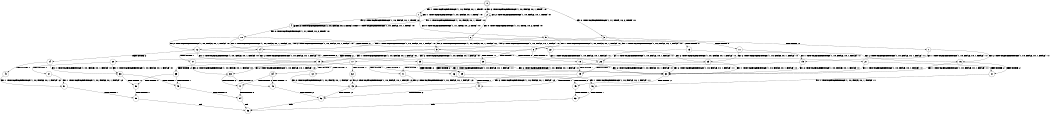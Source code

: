 digraph BCG {
size = "7, 10.5";
center = TRUE;
node [shape = circle];
0 [peripheries = 2];
0 -> 1 [label = "EX !1 !ATOMIC_EXCH_BRANCH (1, +0, FALSE, +0, 1, TRUE) !:0:"];
0 -> 2 [label = "EX !2 !ATOMIC_EXCH_BRANCH (1, +0, FALSE, +0, 1, TRUE) !:0:"];
0 -> 3 [label = "EX !0 !ATOMIC_EXCH_BRANCH (1, +1, TRUE, +0, 2, TRUE) !:0:"];
1 -> 4 [label = "EX !2 !ATOMIC_EXCH_BRANCH (1, +0, FALSE, +0, 1, TRUE) !:0:"];
1 -> 5 [label = "EX !0 !ATOMIC_EXCH_BRANCH (1, +1, TRUE, +0, 2, TRUE) !:0:"];
1 -> 1 [label = "EX !1 !ATOMIC_EXCH_BRANCH (1, +0, FALSE, +0, 1, TRUE) !:0:"];
2 -> 4 [label = "EX !1 !ATOMIC_EXCH_BRANCH (1, +0, FALSE, +0, 1, TRUE) !:0:"];
2 -> 6 [label = "EX !0 !ATOMIC_EXCH_BRANCH (1, +1, TRUE, +0, 2, TRUE) !:0:"];
2 -> 2 [label = "EX !2 !ATOMIC_EXCH_BRANCH (1, +0, FALSE, +0, 1, TRUE) !:0:"];
3 -> 7 [label = "TERMINATE !0"];
3 -> 8 [label = "EX !1 !ATOMIC_EXCH_BRANCH (1, +0, FALSE, +0, 1, FALSE) !:0:"];
3 -> 9 [label = "EX !2 !ATOMIC_EXCH_BRANCH (1, +0, FALSE, +0, 1, FALSE) !:0:"];
4 -> 10 [label = "EX !0 !ATOMIC_EXCH_BRANCH (1, +1, TRUE, +0, 2, TRUE) !:0:"];
4 -> 4 [label = "EX !2 !ATOMIC_EXCH_BRANCH (1, +0, FALSE, +0, 1, TRUE) !:0:"];
4 -> 4 [label = "EX !1 !ATOMIC_EXCH_BRANCH (1, +0, FALSE, +0, 1, TRUE) !:0:"];
5 -> 11 [label = "TERMINATE !0"];
5 -> 12 [label = "EX !2 !ATOMIC_EXCH_BRANCH (1, +0, FALSE, +0, 1, FALSE) !:0:"];
5 -> 8 [label = "EX !1 !ATOMIC_EXCH_BRANCH (1, +0, FALSE, +0, 1, FALSE) !:0:"];
6 -> 13 [label = "TERMINATE !0"];
6 -> 14 [label = "EX !1 !ATOMIC_EXCH_BRANCH (1, +0, FALSE, +0, 1, FALSE) !:0:"];
6 -> 9 [label = "EX !2 !ATOMIC_EXCH_BRANCH (1, +0, FALSE, +0, 1, FALSE) !:0:"];
7 -> 15 [label = "EX !1 !ATOMIC_EXCH_BRANCH (1, +0, FALSE, +0, 1, FALSE) !:1:"];
7 -> 16 [label = "EX !2 !ATOMIC_EXCH_BRANCH (1, +0, FALSE, +0, 1, FALSE) !:1:"];
8 -> 17 [label = "TERMINATE !1"];
8 -> 18 [label = "TERMINATE !0"];
8 -> 19 [label = "EX !2 !ATOMIC_EXCH_BRANCH (1, +0, FALSE, +0, 1, FALSE) !:0:"];
9 -> 20 [label = "TERMINATE !2"];
9 -> 21 [label = "TERMINATE !0"];
9 -> 19 [label = "EX !1 !ATOMIC_EXCH_BRANCH (1, +0, FALSE, +0, 1, FALSE) !:0:"];
10 -> 22 [label = "TERMINATE !0"];
10 -> 12 [label = "EX !2 !ATOMIC_EXCH_BRANCH (1, +0, FALSE, +0, 1, FALSE) !:0:"];
10 -> 14 [label = "EX !1 !ATOMIC_EXCH_BRANCH (1, +0, FALSE, +0, 1, FALSE) !:0:"];
11 -> 23 [label = "EX !2 !ATOMIC_EXCH_BRANCH (1, +0, FALSE, +0, 1, FALSE) !:1:"];
11 -> 15 [label = "EX !1 !ATOMIC_EXCH_BRANCH (1, +0, FALSE, +0, 1, FALSE) !:1:"];
12 -> 24 [label = "TERMINATE !2"];
12 -> 25 [label = "TERMINATE !0"];
12 -> 19 [label = "EX !1 !ATOMIC_EXCH_BRANCH (1, +0, FALSE, +0, 1, FALSE) !:0:"];
13 -> 26 [label = "EX !1 !ATOMIC_EXCH_BRANCH (1, +0, FALSE, +0, 1, FALSE) !:1:"];
13 -> 16 [label = "EX !2 !ATOMIC_EXCH_BRANCH (1, +0, FALSE, +0, 1, FALSE) !:1:"];
14 -> 27 [label = "TERMINATE !1"];
14 -> 28 [label = "TERMINATE !0"];
14 -> 19 [label = "EX !2 !ATOMIC_EXCH_BRANCH (1, +0, FALSE, +0, 1, FALSE) !:0:"];
15 -> 29 [label = "TERMINATE !1"];
15 -> 30 [label = "EX !2 !ATOMIC_EXCH_BRANCH (1, +0, FALSE, +0, 1, FALSE) !:1:"];
16 -> 31 [label = "TERMINATE !2"];
16 -> 30 [label = "EX !1 !ATOMIC_EXCH_BRANCH (1, +0, FALSE, +0, 1, FALSE) !:1:"];
17 -> 32 [label = "TERMINATE !0"];
17 -> 33 [label = "EX !2 !ATOMIC_EXCH_BRANCH (1, +0, FALSE, +0, 1, FALSE) !:0:"];
18 -> 29 [label = "TERMINATE !1"];
18 -> 30 [label = "EX !2 !ATOMIC_EXCH_BRANCH (1, +0, FALSE, +0, 1, FALSE) !:1:"];
19 -> 34 [label = "TERMINATE !1"];
19 -> 35 [label = "TERMINATE !2"];
19 -> 36 [label = "TERMINATE !0"];
20 -> 37 [label = "TERMINATE !0"];
20 -> 38 [label = "EX !1 !ATOMIC_EXCH_BRANCH (1, +0, FALSE, +0, 1, FALSE) !:0:"];
21 -> 31 [label = "TERMINATE !2"];
21 -> 30 [label = "EX !1 !ATOMIC_EXCH_BRANCH (1, +0, FALSE, +0, 1, FALSE) !:1:"];
22 -> 23 [label = "EX !2 !ATOMIC_EXCH_BRANCH (1, +0, FALSE, +0, 1, FALSE) !:1:"];
22 -> 26 [label = "EX !1 !ATOMIC_EXCH_BRANCH (1, +0, FALSE, +0, 1, FALSE) !:1:"];
23 -> 39 [label = "TERMINATE !2"];
23 -> 30 [label = "EX !1 !ATOMIC_EXCH_BRANCH (1, +0, FALSE, +0, 1, FALSE) !:1:"];
24 -> 40 [label = "TERMINATE !0"];
24 -> 38 [label = "EX !1 !ATOMIC_EXCH_BRANCH (1, +0, FALSE, +0, 1, FALSE) !:0:"];
25 -> 39 [label = "TERMINATE !2"];
25 -> 30 [label = "EX !1 !ATOMIC_EXCH_BRANCH (1, +0, FALSE, +0, 1, FALSE) !:1:"];
26 -> 41 [label = "TERMINATE !1"];
26 -> 30 [label = "EX !2 !ATOMIC_EXCH_BRANCH (1, +0, FALSE, +0, 1, FALSE) !:1:"];
27 -> 42 [label = "TERMINATE !0"];
27 -> 33 [label = "EX !2 !ATOMIC_EXCH_BRANCH (1, +0, FALSE, +0, 1, FALSE) !:0:"];
28 -> 41 [label = "TERMINATE !1"];
28 -> 30 [label = "EX !2 !ATOMIC_EXCH_BRANCH (1, +0, FALSE, +0, 1, FALSE) !:1:"];
29 -> 43 [label = "EX !2 !ATOMIC_EXCH_BRANCH (1, +0, FALSE, +0, 1, FALSE) !:2:"];
30 -> 44 [label = "TERMINATE !1"];
30 -> 45 [label = "TERMINATE !2"];
31 -> 46 [label = "EX !1 !ATOMIC_EXCH_BRANCH (1, +0, FALSE, +0, 1, FALSE) !:1:"];
32 -> 43 [label = "EX !2 !ATOMIC_EXCH_BRANCH (1, +0, FALSE, +0, 1, FALSE) !:2:"];
33 -> 47 [label = "TERMINATE !2"];
33 -> 48 [label = "TERMINATE !0"];
34 -> 47 [label = "TERMINATE !2"];
34 -> 48 [label = "TERMINATE !0"];
35 -> 49 [label = "TERMINATE !1"];
35 -> 50 [label = "TERMINATE !0"];
36 -> 44 [label = "TERMINATE !1"];
36 -> 45 [label = "TERMINATE !2"];
37 -> 51 [label = "EX !1 !ATOMIC_EXCH_BRANCH (1, +0, FALSE, +0, 1, FALSE) !:2:"];
38 -> 49 [label = "TERMINATE !1"];
38 -> 50 [label = "TERMINATE !0"];
39 -> 46 [label = "EX !1 !ATOMIC_EXCH_BRANCH (1, +0, FALSE, +0, 1, FALSE) !:1:"];
40 -> 51 [label = "EX !1 !ATOMIC_EXCH_BRANCH (1, +0, FALSE, +0, 1, FALSE) !:2:"];
41 -> 43 [label = "EX !2 !ATOMIC_EXCH_BRANCH (1, +0, FALSE, +0, 1, FALSE) !:2:"];
42 -> 43 [label = "EX !2 !ATOMIC_EXCH_BRANCH (1, +0, FALSE, +0, 1, FALSE) !:2:"];
43 -> 52 [label = "TERMINATE !2"];
44 -> 52 [label = "TERMINATE !2"];
45 -> 53 [label = "TERMINATE !1"];
46 -> 53 [label = "TERMINATE !1"];
47 -> 54 [label = "TERMINATE !0"];
48 -> 52 [label = "TERMINATE !2"];
49 -> 54 [label = "TERMINATE !0"];
50 -> 55 [label = "TERMINATE !1"];
51 -> 55 [label = "TERMINATE !1"];
52 -> 56 [label = "exit"];
53 -> 56 [label = "exit"];
54 -> 56 [label = "exit"];
55 -> 56 [label = "exit"];
}
